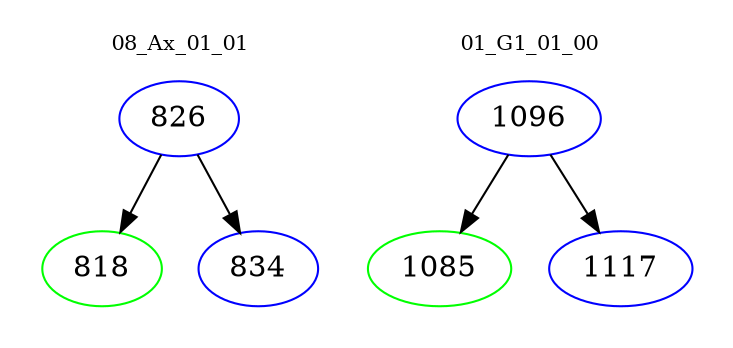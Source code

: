 digraph{
subgraph cluster_0 {
color = white
label = "08_Ax_01_01";
fontsize=10;
T0_826 [label="826", color="blue"]
T0_826 -> T0_818 [color="black"]
T0_818 [label="818", color="green"]
T0_826 -> T0_834 [color="black"]
T0_834 [label="834", color="blue"]
}
subgraph cluster_1 {
color = white
label = "01_G1_01_00";
fontsize=10;
T1_1096 [label="1096", color="blue"]
T1_1096 -> T1_1085 [color="black"]
T1_1085 [label="1085", color="green"]
T1_1096 -> T1_1117 [color="black"]
T1_1117 [label="1117", color="blue"]
}
}
